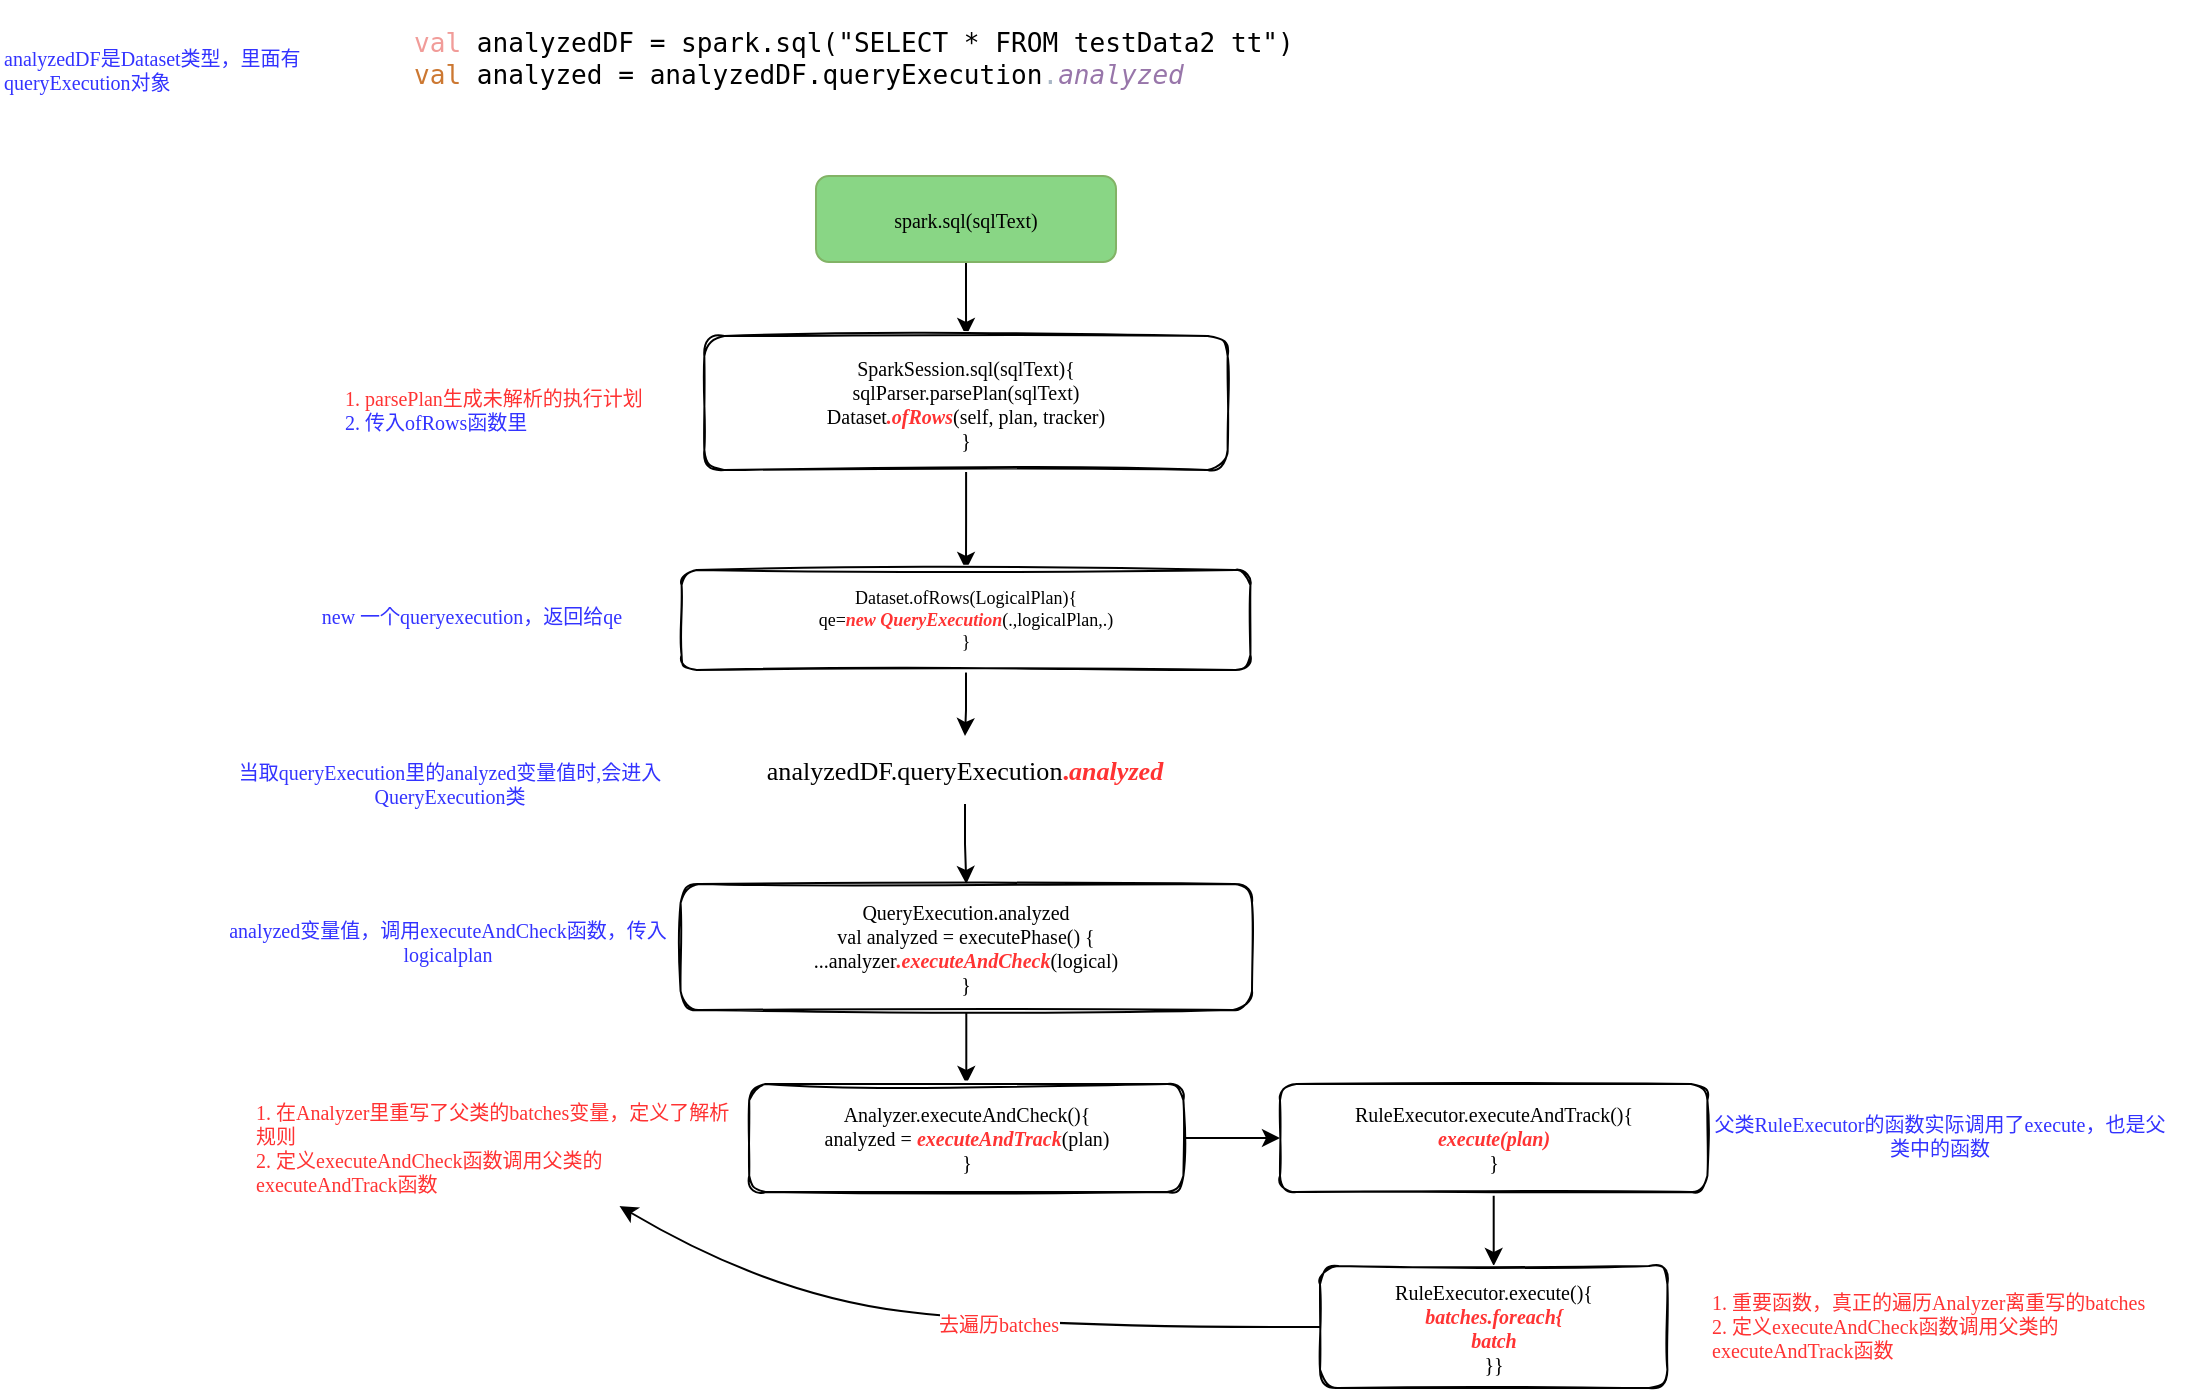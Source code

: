 <mxfile version="17.4.6" type="github">
  <diagram id="ckziBtfAwVjLUEk3HTnu" name="Page-1">
    <mxGraphModel dx="2218" dy="898" grid="0" gridSize="10" guides="1" tooltips="1" connect="1" arrows="1" fold="1" page="1" pageScale="1" pageWidth="827" pageHeight="1169" math="0" shadow="0">
      <root>
        <mxCell id="0" />
        <mxCell id="1" parent="0" />
        <mxCell id="jTQS1fCiy9Y_mt8qG9e6-1" value="&lt;pre style=&quot;font-size: 9.8pt&quot;&gt;&lt;font color=&quot;#f19c99&quot;&gt;val&lt;/font&gt; analyzedDF = spark.sql(&quot;SELECT * FROM testData2 tt&quot;)&lt;br&gt;&lt;span style=&quot;color: rgb(204 , 120 , 50)&quot;&gt;val &lt;/span&gt;analyzed = analyzedDF.queryExecution&lt;span style=&quot;color: rgb(169 , 183 , 198)&quot;&gt;.&lt;span style=&quot;color: #9876aa ; font-style: italic&quot;&gt;analyzed&lt;/span&gt;&lt;/span&gt;&lt;/pre&gt;&lt;pre style=&quot;font-size: 9.8pt&quot;&gt;&lt;span style=&quot;color: rgb(169 , 183 , 198)&quot;&gt;&lt;span style=&quot;color: #9876aa ; font-style: italic&quot;&gt;&lt;br&gt;&lt;/span&gt;&lt;/span&gt;&lt;/pre&gt;" style="text;html=1;strokeColor=none;fillColor=none;align=left;verticalAlign=middle;whiteSpace=wrap;rounded=0;labelBackgroundColor=none;fontColor=#000000;fontFamily=jetbrains mono&quot;, monospace;" parent="1" vertex="1">
          <mxGeometry x="-100" y="177" width="449" height="59" as="geometry" />
        </mxCell>
        <mxCell id="uQ7kgvdbSzGH_BTh4Y6S-5" value="" style="edgeStyle=orthogonalEdgeStyle;rounded=0;orthogonalLoop=1;jettySize=auto;html=1;fontFamily=Comic Sans MS;fontSize=12;fontColor=default;" parent="1" source="uQ7kgvdbSzGH_BTh4Y6S-1" target="uQ7kgvdbSzGH_BTh4Y6S-4" edge="1">
          <mxGeometry relative="1" as="geometry" />
        </mxCell>
        <mxCell id="uQ7kgvdbSzGH_BTh4Y6S-1" value="spark.sql(sqlText)" style="rounded=1;sketch=0;glass=0;shadow=0;labelBackgroundColor=none;fontFamily=Comic Sans MS;fontSize=10;html=1;whiteSpace=wrap;fillColor=#89D685;strokeColor=#82b366;" parent="1" vertex="1">
          <mxGeometry x="103" y="251" width="150" height="43" as="geometry" />
        </mxCell>
        <mxCell id="uQ7kgvdbSzGH_BTh4Y6S-9" value="" style="edgeStyle=orthogonalEdgeStyle;rounded=0;orthogonalLoop=1;jettySize=auto;html=1;fontFamily=Comic Sans MS;fontSize=12;fontColor=default;" parent="1" source="uQ7kgvdbSzGH_BTh4Y6S-4" target="uQ7kgvdbSzGH_BTh4Y6S-8" edge="1">
          <mxGeometry relative="1" as="geometry" />
        </mxCell>
        <mxCell id="uQ7kgvdbSzGH_BTh4Y6S-4" value="SparkSession.sql(sqlText){&lt;br&gt;sqlParser.parsePlan(sqlText)&lt;br&gt;Dataset&lt;font color=&quot;#ff3333&quot;&gt;&lt;i&gt;&lt;b&gt;.ofRows&lt;/b&gt;&lt;/i&gt;&lt;/font&gt;(self, plan, tracker)&lt;br&gt;}" style="rounded=1;sketch=1;glass=0;shadow=0;fontFamily=Comic Sans MS;fontSize=10;spacing=0;verticalAlign=middle;fontColor=default;labelBackgroundColor=none;html=1;whiteSpace=wrap;" parent="1" vertex="1">
          <mxGeometry x="47.17" y="331" width="261.66" height="67" as="geometry" />
        </mxCell>
        <mxCell id="uQ7kgvdbSzGH_BTh4Y6S-14" value="" style="edgeStyle=orthogonalEdgeStyle;rounded=0;orthogonalLoop=1;jettySize=auto;html=1;fontFamily=Comic Sans MS;fontSize=12;fontColor=#3333FF;" parent="1" source="uQ7kgvdbSzGH_BTh4Y6S-8" target="uQ7kgvdbSzGH_BTh4Y6S-13" edge="1">
          <mxGeometry relative="1" as="geometry" />
        </mxCell>
        <mxCell id="uQ7kgvdbSzGH_BTh4Y6S-8" value="Dataset.ofRows(LogicalPlan){&lt;br style=&quot;font-size: 9px;&quot;&gt;qe=&lt;font color=&quot;#ff3333&quot; style=&quot;font-size: 9px;&quot;&gt;&lt;b style=&quot;font-size: 9px;&quot;&gt;&lt;i style=&quot;font-size: 9px;&quot;&gt;new QueryExecution&lt;/i&gt;&lt;/b&gt;&lt;/font&gt;(.,logicalPlan,.)&lt;br style=&quot;font-size: 9px;&quot;&gt;}" style="rounded=1;sketch=1;glass=0;shadow=0;fontFamily=Comic Sans MS;fontSize=9;spacing=0;verticalAlign=middle;fontColor=default;labelBackgroundColor=none;html=1;whiteSpace=wrap;" parent="1" vertex="1">
          <mxGeometry x="35.8" y="448" width="284.41" height="50" as="geometry" />
        </mxCell>
        <mxCell id="uQ7kgvdbSzGH_BTh4Y6S-10" value="analyzedDF是Dataset类型，里面有queryExecution对象&lt;font color=&quot;#ff3333&quot; style=&quot;font-size: 10px&quot;&gt;&lt;br&gt;&lt;/font&gt;" style="text;html=1;strokeColor=none;fillColor=none;align=left;verticalAlign=middle;whiteSpace=wrap;rounded=0;shadow=0;glass=0;labelBackgroundColor=none;sketch=1;fontFamily=Comic Sans MS;fontSize=10;fontColor=#3333FF;" parent="1" vertex="1">
          <mxGeometry x="-305" y="177" width="205" height="42" as="geometry" />
        </mxCell>
        <mxCell id="uQ7kgvdbSzGH_BTh4Y6S-11" value="&lt;font color=&quot;#ff3333&quot; style=&quot;font-size: 10px;&quot;&gt;1. parsePlan生成未解析的执行计划&lt;/font&gt;&lt;br style=&quot;font-size: 10px;&quot;&gt;&lt;div style=&quot;text-align: left; font-size: 10px;&quot;&gt;&lt;span style=&quot;font-size: 10px;&quot;&gt;2. 传入ofRows函数里&lt;/span&gt;&lt;/div&gt;" style="text;html=1;strokeColor=none;fillColor=none;align=center;verticalAlign=middle;whiteSpace=wrap;rounded=0;shadow=0;glass=0;labelBackgroundColor=none;sketch=1;fontFamily=Comic Sans MS;fontSize=10;fontColor=#3333FF;" parent="1" vertex="1">
          <mxGeometry x="-162.83" y="337" width="210" height="61" as="geometry" />
        </mxCell>
        <mxCell id="uQ7kgvdbSzGH_BTh4Y6S-12" value="new 一个queryexecution，返回给qe" style="text;html=1;strokeColor=none;fillColor=none;align=center;verticalAlign=middle;whiteSpace=wrap;rounded=0;shadow=0;glass=0;labelBackgroundColor=none;sketch=1;fontFamily=Comic Sans MS;fontSize=10;fontColor=#3333FF;" parent="1" vertex="1">
          <mxGeometry x="-174.2" y="440" width="210" height="61" as="geometry" />
        </mxCell>
        <mxCell id="uQ7kgvdbSzGH_BTh4Y6S-17" value="" style="edgeStyle=orthogonalEdgeStyle;rounded=0;orthogonalLoop=1;jettySize=auto;html=1;fontFamily=Comic Sans MS;fontSize=12;fontColor=#3333FF;" parent="1" source="uQ7kgvdbSzGH_BTh4Y6S-13" target="uQ7kgvdbSzGH_BTh4Y6S-16" edge="1">
          <mxGeometry relative="1" as="geometry" />
        </mxCell>
        <mxCell id="uQ7kgvdbSzGH_BTh4Y6S-13" value="&lt;div style=&quot;text-align: left ; font-size: 9.8pt&quot;&gt;&lt;font color=&quot;#000000&quot;&gt;analyzedDF.queryExecution&lt;/font&gt;&lt;font color=&quot;#ff3333&quot;&gt;&lt;b&gt;.&lt;span style=&quot;font-style: italic&quot;&gt;analyzed&lt;/span&gt;&lt;/b&gt;&lt;/font&gt;&lt;/div&gt;" style="text;html=1;strokeColor=none;fillColor=none;align=center;verticalAlign=middle;whiteSpace=wrap;rounded=0;shadow=0;glass=0;labelBackgroundColor=none;sketch=1;fontFamily=Comic Sans MS;fontSize=12;fontColor=#3333FF;" parent="1" vertex="1">
          <mxGeometry x="6" y="531" width="343" height="34" as="geometry" />
        </mxCell>
        <mxCell id="uQ7kgvdbSzGH_BTh4Y6S-15" value="当取queryExecution里的analyzed变量值时,会进入QueryExecution类" style="text;html=1;strokeColor=none;fillColor=none;align=center;verticalAlign=middle;whiteSpace=wrap;rounded=0;shadow=0;glass=0;labelBackgroundColor=none;sketch=1;fontFamily=Comic Sans MS;fontSize=10;fontColor=#3333FF;" parent="1" vertex="1">
          <mxGeometry x="-196" y="524" width="231.8" height="61" as="geometry" />
        </mxCell>
        <mxCell id="uQ7kgvdbSzGH_BTh4Y6S-20" value="" style="edgeStyle=orthogonalEdgeStyle;rounded=0;orthogonalLoop=1;jettySize=auto;html=1;fontFamily=Comic Sans MS;fontSize=10;fontColor=#3333FF;" parent="1" source="uQ7kgvdbSzGH_BTh4Y6S-16" target="uQ7kgvdbSzGH_BTh4Y6S-19" edge="1">
          <mxGeometry relative="1" as="geometry" />
        </mxCell>
        <mxCell id="uQ7kgvdbSzGH_BTh4Y6S-16" value="QueryExecution.analyzed&lt;br&gt;val analyzed = executePhase() {&lt;br&gt;...analyzer&lt;b&gt;&lt;i&gt;&lt;font color=&quot;#ff3333&quot;&gt;.&lt;/font&gt;&lt;/i&gt;&lt;/b&gt;&lt;font color=&quot;#ff3333&quot;&gt;&lt;i&gt;&lt;b&gt;executeAndCheck&lt;/b&gt;&lt;/i&gt;&lt;/font&gt;(logical)&lt;br&gt;}" style="rounded=1;sketch=1;glass=0;shadow=0;fontFamily=Comic Sans MS;fontSize=10;spacing=0;verticalAlign=middle;fontColor=default;labelBackgroundColor=none;html=1;whiteSpace=wrap;" parent="1" vertex="1">
          <mxGeometry x="35.3" y="605" width="285.7" height="63" as="geometry" />
        </mxCell>
        <mxCell id="uQ7kgvdbSzGH_BTh4Y6S-18" value="analyzed变量值，&lt;font style=&quot;font-size: 10px;&quot;&gt;调用executeAndCheck函数&lt;/font&gt;，传入logicalplan" style="text;html=1;strokeColor=none;fillColor=none;align=center;verticalAlign=middle;whiteSpace=wrap;rounded=0;shadow=0;glass=0;labelBackgroundColor=none;sketch=1;fontFamily=Comic Sans MS;fontSize=10;fontColor=#3333FF;" parent="1" vertex="1">
          <mxGeometry x="-197" y="605" width="232.3" height="57" as="geometry" />
        </mxCell>
        <mxCell id="uQ7kgvdbSzGH_BTh4Y6S-22" value="" style="edgeStyle=orthogonalEdgeStyle;rounded=0;orthogonalLoop=1;jettySize=auto;html=1;fontFamily=Comic Sans MS;fontSize=10;fontColor=#3333FF;" parent="1" source="uQ7kgvdbSzGH_BTh4Y6S-19" target="uQ7kgvdbSzGH_BTh4Y6S-21" edge="1">
          <mxGeometry relative="1" as="geometry" />
        </mxCell>
        <mxCell id="uQ7kgvdbSzGH_BTh4Y6S-19" value="Analyzer.executeAndCheck(){&lt;br&gt;analyzed = &lt;b&gt;&lt;i&gt;&lt;font color=&quot;#ff3333&quot;&gt;executeAndTrack&lt;/font&gt;&lt;/i&gt;&lt;/b&gt;(plan)&lt;br&gt;}" style="rounded=1;sketch=1;glass=0;shadow=0;fontFamily=Comic Sans MS;fontSize=10;spacing=0;verticalAlign=middle;fontColor=default;labelBackgroundColor=none;html=1;whiteSpace=wrap;" parent="1" vertex="1">
          <mxGeometry x="69.6" y="705" width="217.1" height="54" as="geometry" />
        </mxCell>
        <mxCell id="uQ7kgvdbSzGH_BTh4Y6S-24" value="" style="edgeStyle=orthogonalEdgeStyle;rounded=0;orthogonalLoop=1;jettySize=auto;html=1;fontFamily=Comic Sans MS;fontSize=10;fontColor=#3333FF;" parent="1" source="uQ7kgvdbSzGH_BTh4Y6S-21" target="uQ7kgvdbSzGH_BTh4Y6S-23" edge="1">
          <mxGeometry relative="1" as="geometry" />
        </mxCell>
        <mxCell id="uQ7kgvdbSzGH_BTh4Y6S-21" value="RuleExecutor.executeAndTrack(){&lt;br&gt;&lt;b&gt;&lt;i&gt;&lt;font color=&quot;#ff3333&quot;&gt;execute(plan)&lt;/font&gt;&lt;/i&gt;&lt;/b&gt;&lt;br&gt;}" style="rounded=1;sketch=1;glass=0;shadow=0;fontFamily=Comic Sans MS;fontSize=10;spacing=0;verticalAlign=middle;fontColor=default;labelBackgroundColor=none;html=1;whiteSpace=wrap;" parent="1" vertex="1">
          <mxGeometry x="335" y="705" width="213.7" height="54" as="geometry" />
        </mxCell>
        <mxCell id="uQ7kgvdbSzGH_BTh4Y6S-23" value="RuleExecutor.execute(){&lt;br&gt;&lt;b&gt;&lt;i&gt;&lt;font color=&quot;#ff3333&quot;&gt;batches.foreach{&lt;br&gt;batch&lt;/font&gt;&lt;/i&gt;&lt;/b&gt;&lt;br&gt;}}" style="rounded=1;sketch=1;glass=0;shadow=0;fontFamily=Comic Sans MS;fontSize=10;spacing=0;verticalAlign=middle;fontColor=default;labelBackgroundColor=none;html=1;whiteSpace=wrap;" parent="1" vertex="1">
          <mxGeometry x="355" y="796" width="173.7" height="61" as="geometry" />
        </mxCell>
        <mxCell id="YMlUxF1DXPdus4ILqh-h-1" value="&lt;font style=&quot;font-size: 10px;&quot;&gt;1. 在Analyzer里重写了父类的&lt;/font&gt;&lt;span style=&quot;font-size: 10px;&quot;&gt;&lt;font style=&quot;font-size: 10px;&quot;&gt;batches变量，定义了解析规则&lt;br style=&quot;font-size: 10px;&quot;&gt;2. 定义executeAndCheck函数调用父类的executeAndTrack函数&lt;/font&gt;&lt;br style=&quot;font-size: 10px;&quot;&gt;&lt;/span&gt;" style="text;html=1;strokeColor=none;fillColor=none;align=left;verticalAlign=middle;whiteSpace=wrap;rounded=0;shadow=0;glass=0;labelBackgroundColor=none;sketch=1;fontFamily=Comic Sans MS;fontSize=10;fontColor=#FF3333;" vertex="1" parent="1">
          <mxGeometry x="-179" y="707" width="245" height="59" as="geometry" />
        </mxCell>
        <mxCell id="YMlUxF1DXPdus4ILqh-h-2" value="父类RuleExecutor的函数实际调用了execute，也是父类中的函数" style="text;html=1;strokeColor=none;fillColor=none;align=center;verticalAlign=middle;whiteSpace=wrap;rounded=0;shadow=0;glass=0;labelBackgroundColor=none;sketch=1;fontFamily=Comic Sans MS;fontSize=10;fontColor=#3333FF;" vertex="1" parent="1">
          <mxGeometry x="548.7" y="702" width="232.3" height="57" as="geometry" />
        </mxCell>
        <mxCell id="YMlUxF1DXPdus4ILqh-h-3" value="&lt;font style=&quot;font-size: 10px&quot;&gt;1. 重要函数，真正的遍历Analyzer离重写的batches&lt;br&gt;&lt;/font&gt;&lt;span style=&quot;font-size: 10px&quot;&gt;&lt;font style=&quot;font-size: 10px&quot;&gt;2. 定义executeAndCheck函数调用父类的executeAndTrack函数&lt;/font&gt;&lt;br style=&quot;font-size: 10px&quot;&gt;&lt;/span&gt;" style="text;html=1;strokeColor=none;fillColor=none;align=left;verticalAlign=middle;whiteSpace=wrap;rounded=0;shadow=0;glass=0;labelBackgroundColor=none;sketch=1;fontFamily=Comic Sans MS;fontSize=10;fontColor=#FF3333;" vertex="1" parent="1">
          <mxGeometry x="548.7" y="796" width="245" height="59" as="geometry" />
        </mxCell>
        <mxCell id="YMlUxF1DXPdus4ILqh-h-5" value="" style="curved=1;endArrow=classic;html=1;rounded=0;fontFamily=Comic Sans MS;fontSize=10;fontColor=#FF3333;entryX=0.75;entryY=1;entryDx=0;entryDy=0;exitX=0;exitY=0.5;exitDx=0;exitDy=0;" edge="1" parent="1" source="uQ7kgvdbSzGH_BTh4Y6S-23" target="YMlUxF1DXPdus4ILqh-h-1">
          <mxGeometry width="50" height="50" relative="1" as="geometry">
            <mxPoint x="283" y="915" as="sourcePoint" />
            <mxPoint x="333" y="865" as="targetPoint" />
            <Array as="points">
              <mxPoint x="212" y="827" />
              <mxPoint x="79" y="810" />
            </Array>
          </mxGeometry>
        </mxCell>
        <mxCell id="YMlUxF1DXPdus4ILqh-h-6" value="去遍历batches" style="edgeLabel;html=1;align=center;verticalAlign=middle;resizable=0;points=[];fontSize=10;fontFamily=Comic Sans MS;fontColor=#FF3333;" vertex="1" connectable="0" parent="YMlUxF1DXPdus4ILqh-h-5">
          <mxGeometry x="-0.104" y="-1" relative="1" as="geometry">
            <mxPoint x="1" y="1" as="offset" />
          </mxGeometry>
        </mxCell>
      </root>
    </mxGraphModel>
  </diagram>
</mxfile>
